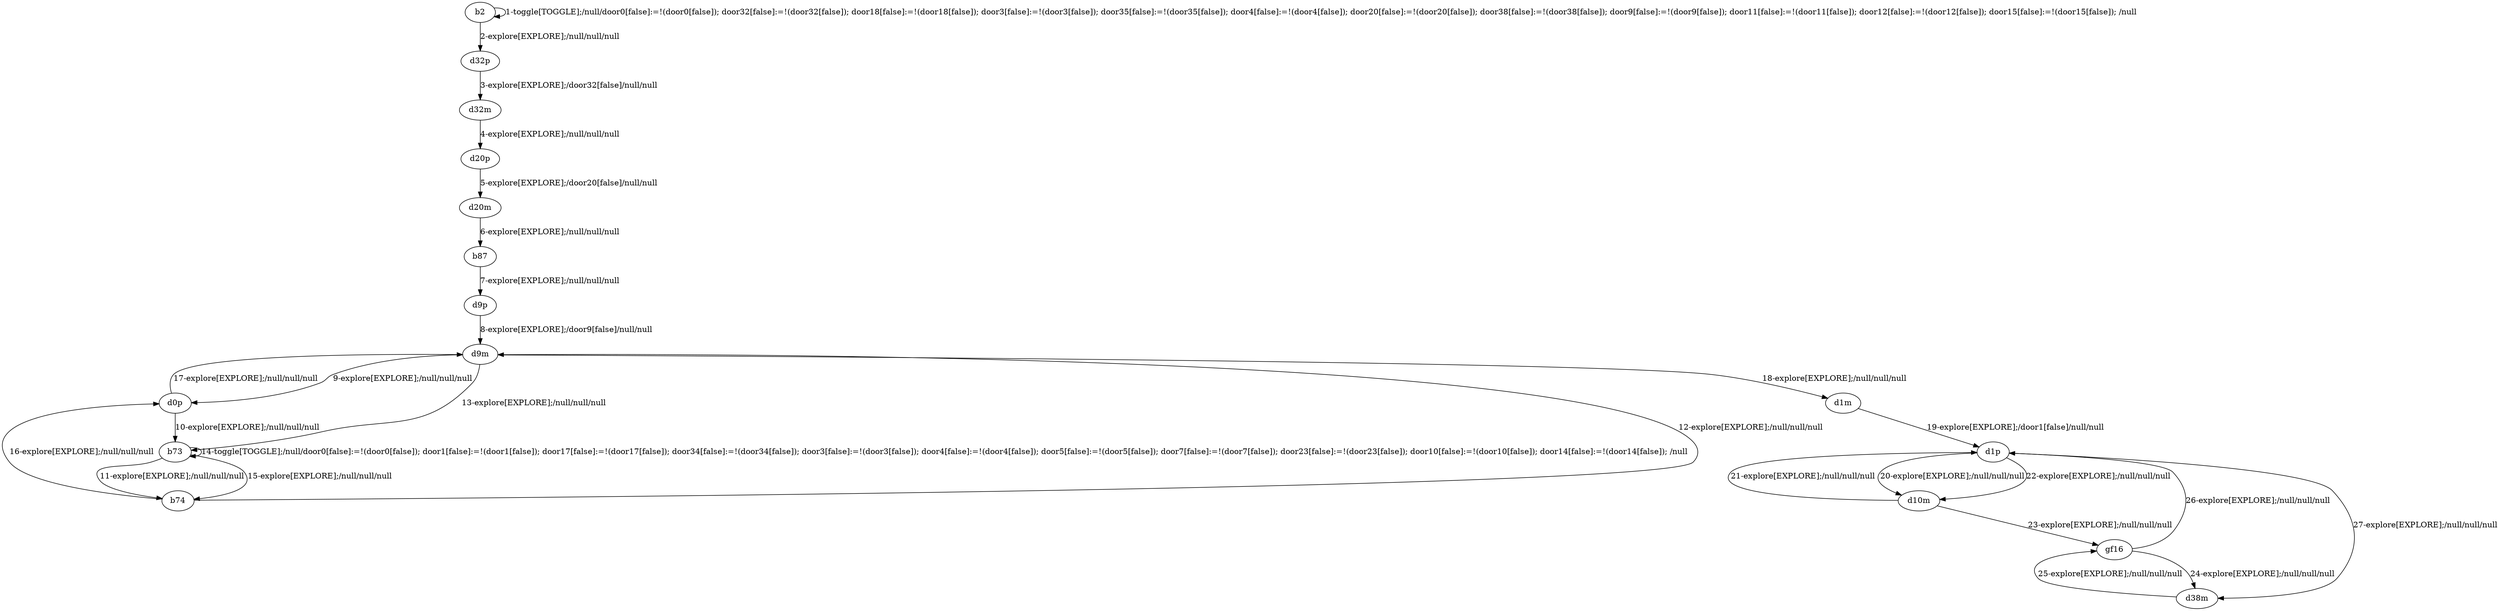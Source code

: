 # Total number of goals covered by this test: 2
# d1p --> d38m
# gf16 --> d1p

digraph g {
"b2" -> "b2" [label = "1-toggle[TOGGLE];/null/door0[false]:=!(door0[false]); door32[false]:=!(door32[false]); door18[false]:=!(door18[false]); door3[false]:=!(door3[false]); door35[false]:=!(door35[false]); door4[false]:=!(door4[false]); door20[false]:=!(door20[false]); door38[false]:=!(door38[false]); door9[false]:=!(door9[false]); door11[false]:=!(door11[false]); door12[false]:=!(door12[false]); door15[false]:=!(door15[false]); /null"];
"b2" -> "d32p" [label = "2-explore[EXPLORE];/null/null/null"];
"d32p" -> "d32m" [label = "3-explore[EXPLORE];/door32[false]/null/null"];
"d32m" -> "d20p" [label = "4-explore[EXPLORE];/null/null/null"];
"d20p" -> "d20m" [label = "5-explore[EXPLORE];/door20[false]/null/null"];
"d20m" -> "b87" [label = "6-explore[EXPLORE];/null/null/null"];
"b87" -> "d9p" [label = "7-explore[EXPLORE];/null/null/null"];
"d9p" -> "d9m" [label = "8-explore[EXPLORE];/door9[false]/null/null"];
"d9m" -> "d0p" [label = "9-explore[EXPLORE];/null/null/null"];
"d0p" -> "b73" [label = "10-explore[EXPLORE];/null/null/null"];
"b73" -> "b74" [label = "11-explore[EXPLORE];/null/null/null"];
"b74" -> "d9m" [label = "12-explore[EXPLORE];/null/null/null"];
"d9m" -> "b73" [label = "13-explore[EXPLORE];/null/null/null"];
"b73" -> "b73" [label = "14-toggle[TOGGLE];/null/door0[false]:=!(door0[false]); door1[false]:=!(door1[false]); door17[false]:=!(door17[false]); door34[false]:=!(door34[false]); door3[false]:=!(door3[false]); door4[false]:=!(door4[false]); door5[false]:=!(door5[false]); door7[false]:=!(door7[false]); door23[false]:=!(door23[false]); door10[false]:=!(door10[false]); door14[false]:=!(door14[false]); /null"];
"b73" -> "b74" [label = "15-explore[EXPLORE];/null/null/null"];
"b74" -> "d0p" [label = "16-explore[EXPLORE];/null/null/null"];
"d0p" -> "d9m" [label = "17-explore[EXPLORE];/null/null/null"];
"d9m" -> "d1m" [label = "18-explore[EXPLORE];/null/null/null"];
"d1m" -> "d1p" [label = "19-explore[EXPLORE];/door1[false]/null/null"];
"d1p" -> "d10m" [label = "20-explore[EXPLORE];/null/null/null"];
"d10m" -> "d1p" [label = "21-explore[EXPLORE];/null/null/null"];
"d1p" -> "d10m" [label = "22-explore[EXPLORE];/null/null/null"];
"d10m" -> "gf16" [label = "23-explore[EXPLORE];/null/null/null"];
"gf16" -> "d38m" [label = "24-explore[EXPLORE];/null/null/null"];
"d38m" -> "gf16" [label = "25-explore[EXPLORE];/null/null/null"];
"gf16" -> "d1p" [label = "26-explore[EXPLORE];/null/null/null"];
"d1p" -> "d38m" [label = "27-explore[EXPLORE];/null/null/null"];
}